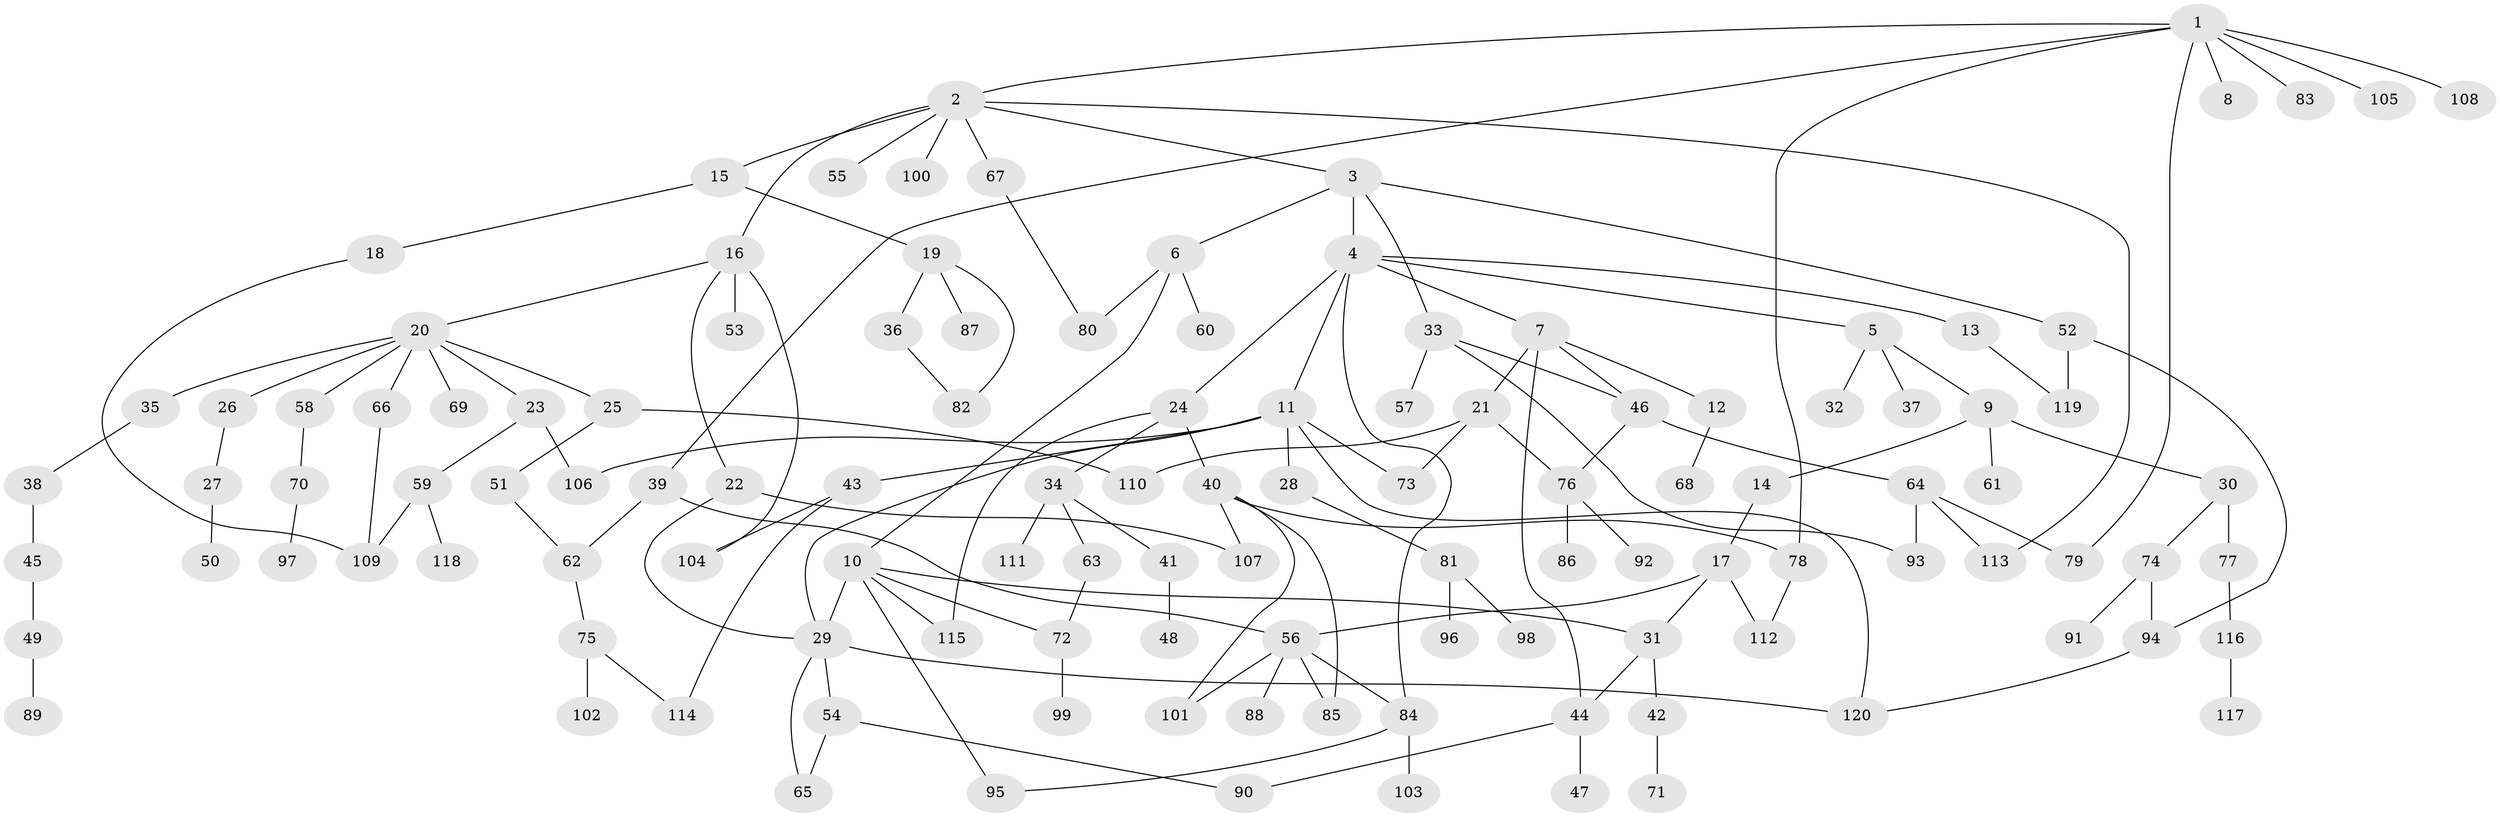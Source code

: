 // coarse degree distribution, {3: 0.25, 4: 0.22916666666666666, 11: 0.020833333333333332, 2: 0.22916666666666666, 7: 0.041666666666666664, 1: 0.1875, 5: 0.041666666666666664}
// Generated by graph-tools (version 1.1) at 2025/49/03/04/25 22:49:04]
// undirected, 120 vertices, 154 edges
graph export_dot {
  node [color=gray90,style=filled];
  1;
  2;
  3;
  4;
  5;
  6;
  7;
  8;
  9;
  10;
  11;
  12;
  13;
  14;
  15;
  16;
  17;
  18;
  19;
  20;
  21;
  22;
  23;
  24;
  25;
  26;
  27;
  28;
  29;
  30;
  31;
  32;
  33;
  34;
  35;
  36;
  37;
  38;
  39;
  40;
  41;
  42;
  43;
  44;
  45;
  46;
  47;
  48;
  49;
  50;
  51;
  52;
  53;
  54;
  55;
  56;
  57;
  58;
  59;
  60;
  61;
  62;
  63;
  64;
  65;
  66;
  67;
  68;
  69;
  70;
  71;
  72;
  73;
  74;
  75;
  76;
  77;
  78;
  79;
  80;
  81;
  82;
  83;
  84;
  85;
  86;
  87;
  88;
  89;
  90;
  91;
  92;
  93;
  94;
  95;
  96;
  97;
  98;
  99;
  100;
  101;
  102;
  103;
  104;
  105;
  106;
  107;
  108;
  109;
  110;
  111;
  112;
  113;
  114;
  115;
  116;
  117;
  118;
  119;
  120;
  1 -- 2;
  1 -- 8;
  1 -- 39;
  1 -- 79;
  1 -- 83;
  1 -- 105;
  1 -- 108;
  1 -- 78;
  2 -- 3;
  2 -- 15;
  2 -- 16;
  2 -- 55;
  2 -- 67;
  2 -- 100;
  2 -- 113;
  3 -- 4;
  3 -- 6;
  3 -- 33;
  3 -- 52;
  4 -- 5;
  4 -- 7;
  4 -- 11;
  4 -- 13;
  4 -- 24;
  4 -- 84;
  5 -- 9;
  5 -- 32;
  5 -- 37;
  6 -- 10;
  6 -- 60;
  6 -- 80;
  7 -- 12;
  7 -- 21;
  7 -- 46;
  7 -- 44;
  9 -- 14;
  9 -- 30;
  9 -- 61;
  10 -- 31;
  10 -- 72;
  10 -- 95;
  10 -- 115;
  10 -- 29;
  11 -- 28;
  11 -- 29;
  11 -- 43;
  11 -- 106;
  11 -- 120;
  11 -- 73;
  12 -- 68;
  13 -- 119;
  14 -- 17;
  15 -- 18;
  15 -- 19;
  16 -- 20;
  16 -- 22;
  16 -- 53;
  16 -- 104;
  17 -- 112;
  17 -- 31;
  17 -- 56;
  18 -- 109;
  19 -- 36;
  19 -- 82;
  19 -- 87;
  20 -- 23;
  20 -- 25;
  20 -- 26;
  20 -- 35;
  20 -- 58;
  20 -- 66;
  20 -- 69;
  21 -- 73;
  21 -- 110;
  21 -- 76;
  22 -- 107;
  22 -- 29;
  23 -- 59;
  23 -- 106;
  24 -- 34;
  24 -- 40;
  24 -- 115;
  25 -- 51;
  25 -- 110;
  26 -- 27;
  27 -- 50;
  28 -- 81;
  29 -- 54;
  29 -- 120;
  29 -- 65;
  30 -- 74;
  30 -- 77;
  31 -- 42;
  31 -- 44;
  33 -- 57;
  33 -- 46;
  33 -- 93;
  34 -- 41;
  34 -- 63;
  34 -- 111;
  35 -- 38;
  36 -- 82;
  38 -- 45;
  39 -- 56;
  39 -- 62;
  40 -- 78;
  40 -- 101;
  40 -- 107;
  40 -- 85;
  41 -- 48;
  42 -- 71;
  43 -- 114;
  43 -- 104;
  44 -- 47;
  44 -- 90;
  45 -- 49;
  46 -- 64;
  46 -- 76;
  49 -- 89;
  51 -- 62;
  52 -- 94;
  52 -- 119;
  54 -- 65;
  54 -- 90;
  56 -- 85;
  56 -- 88;
  56 -- 101;
  56 -- 84;
  58 -- 70;
  59 -- 109;
  59 -- 118;
  62 -- 75;
  63 -- 72;
  64 -- 93;
  64 -- 79;
  64 -- 113;
  66 -- 109;
  67 -- 80;
  70 -- 97;
  72 -- 99;
  74 -- 91;
  74 -- 94;
  75 -- 102;
  75 -- 114;
  76 -- 86;
  76 -- 92;
  77 -- 116;
  78 -- 112;
  81 -- 96;
  81 -- 98;
  84 -- 103;
  84 -- 95;
  94 -- 120;
  116 -- 117;
}
